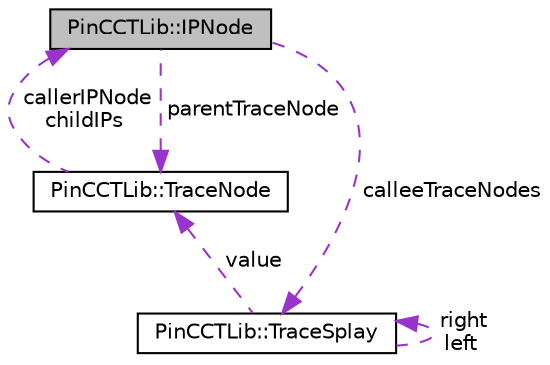 digraph "PinCCTLib::IPNode"
{
 // INTERACTIVE_SVG=YES
  edge [fontname="Helvetica",fontsize="10",labelfontname="Helvetica",labelfontsize="10"];
  node [fontname="Helvetica",fontsize="10",shape=record];
  Node1 [label="PinCCTLib::IPNode",height=0.2,width=0.4,color="black", fillcolor="grey75", style="filled" fontcolor="black"];
  Node2 -> Node1 [dir="back",color="darkorchid3",fontsize="10",style="dashed",label=" parentTraceNode" ,fontname="Helvetica"];
  Node2 [label="PinCCTLib::TraceNode",height=0.2,width=0.4,color="black", fillcolor="white", style="filled",URL="$structPinCCTLib_1_1TraceNode.html"];
  Node1 -> Node2 [dir="back",color="darkorchid3",fontsize="10",style="dashed",label=" callerIPNode\nchildIPs" ,fontname="Helvetica"];
  Node3 -> Node1 [dir="back",color="darkorchid3",fontsize="10",style="dashed",label=" calleeTraceNodes" ,fontname="Helvetica"];
  Node3 [label="PinCCTLib::TraceSplay",height=0.2,width=0.4,color="black", fillcolor="white", style="filled",URL="$structPinCCTLib_1_1TraceSplay.html"];
  Node2 -> Node3 [dir="back",color="darkorchid3",fontsize="10",style="dashed",label=" value" ,fontname="Helvetica"];
  Node3 -> Node3 [dir="back",color="darkorchid3",fontsize="10",style="dashed",label=" right\nleft" ,fontname="Helvetica"];
}
